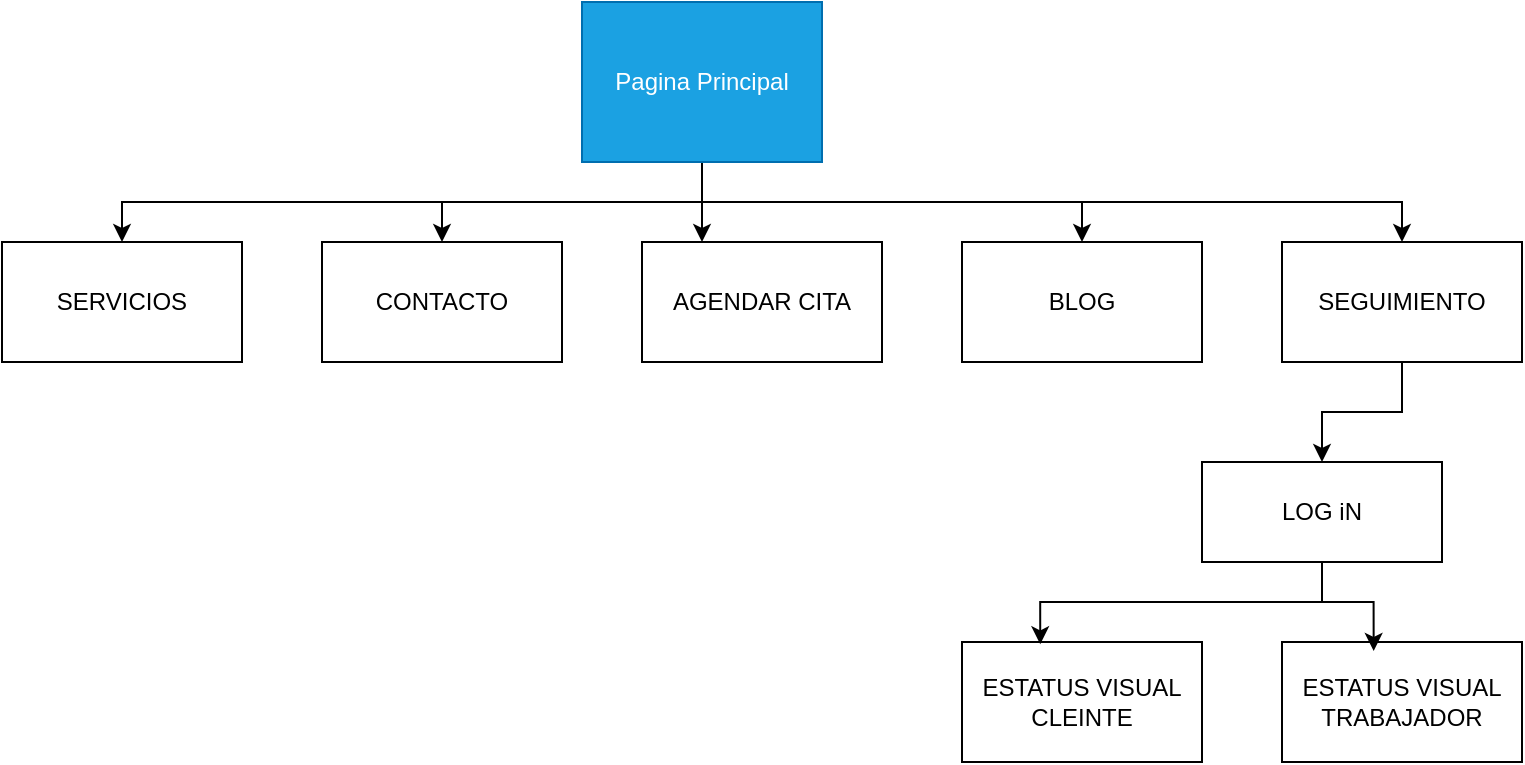 <mxfile version="26.2.2" pages="3">
  <diagram name="Estructura principal" id="ugiKhvaG9DMroQL6BSBX">
    <mxGraphModel dx="1428" dy="873" grid="1" gridSize="10" guides="1" tooltips="1" connect="1" arrows="1" fold="1" page="1" pageScale="1" pageWidth="827" pageHeight="1169" math="0" shadow="0">
      <root>
        <mxCell id="0" />
        <mxCell id="1" parent="0" />
        <mxCell id="B0sujUCTGB3bmV3TAWLk-6" style="edgeStyle=orthogonalEdgeStyle;rounded=0;orthogonalLoop=1;jettySize=auto;html=1;exitX=0.5;exitY=1;exitDx=0;exitDy=0;entryX=0.25;entryY=0;entryDx=0;entryDy=0;" parent="1" source="cHidHsqRmvtpsb219H3I-13" target="B0sujUCTGB3bmV3TAWLk-3" edge="1">
          <mxGeometry relative="1" as="geometry" />
        </mxCell>
        <mxCell id="B0sujUCTGB3bmV3TAWLk-7" style="edgeStyle=orthogonalEdgeStyle;rounded=0;orthogonalLoop=1;jettySize=auto;html=1;exitX=0.5;exitY=1;exitDx=0;exitDy=0;entryX=0.5;entryY=0;entryDx=0;entryDy=0;" parent="1" source="cHidHsqRmvtpsb219H3I-13" target="B0sujUCTGB3bmV3TAWLk-1" edge="1">
          <mxGeometry relative="1" as="geometry" />
        </mxCell>
        <mxCell id="B0sujUCTGB3bmV3TAWLk-8" style="edgeStyle=orthogonalEdgeStyle;rounded=0;orthogonalLoop=1;jettySize=auto;html=1;exitX=0.5;exitY=1;exitDx=0;exitDy=0;entryX=0.5;entryY=0;entryDx=0;entryDy=0;" parent="1" source="cHidHsqRmvtpsb219H3I-13" target="B0sujUCTGB3bmV3TAWLk-2" edge="1">
          <mxGeometry relative="1" as="geometry" />
        </mxCell>
        <mxCell id="B0sujUCTGB3bmV3TAWLk-9" style="edgeStyle=orthogonalEdgeStyle;rounded=0;orthogonalLoop=1;jettySize=auto;html=1;exitX=0.5;exitY=1;exitDx=0;exitDy=0;entryX=0.5;entryY=0;entryDx=0;entryDy=0;" parent="1" source="cHidHsqRmvtpsb219H3I-13" target="B0sujUCTGB3bmV3TAWLk-4" edge="1">
          <mxGeometry relative="1" as="geometry" />
        </mxCell>
        <mxCell id="B0sujUCTGB3bmV3TAWLk-10" style="edgeStyle=orthogonalEdgeStyle;rounded=0;orthogonalLoop=1;jettySize=auto;html=1;exitX=0.5;exitY=1;exitDx=0;exitDy=0;entryX=0.5;entryY=0;entryDx=0;entryDy=0;" parent="1" source="cHidHsqRmvtpsb219H3I-13" target="B0sujUCTGB3bmV3TAWLk-5" edge="1">
          <mxGeometry relative="1" as="geometry" />
        </mxCell>
        <UserObject label="Pagina Principal" link="data:page/id,I4UXtFt0pYxu5aKi6vrs" linkTarget="_blank" id="cHidHsqRmvtpsb219H3I-13">
          <mxCell style="rounded=0;whiteSpace=wrap;html=1;fillColor=#1ba1e2;fontColor=#ffffff;strokeColor=#006EAF;" parent="1" vertex="1">
            <mxGeometry x="330" y="40" width="120" height="80" as="geometry" />
          </mxCell>
        </UserObject>
        <UserObject label="SERVICIOS" link="data:page/id,ohpgIXoxOj_wl17Ov08U" linkTarget="_blank" id="B0sujUCTGB3bmV3TAWLk-1">
          <mxCell style="rounded=0;whiteSpace=wrap;html=1;" parent="1" vertex="1">
            <mxGeometry x="40" y="160" width="120" height="60" as="geometry" />
          </mxCell>
        </UserObject>
        <mxCell id="B0sujUCTGB3bmV3TAWLk-2" value="CONTACTO" style="rounded=0;whiteSpace=wrap;html=1;" parent="1" vertex="1">
          <mxGeometry x="200" y="160" width="120" height="60" as="geometry" />
        </mxCell>
        <mxCell id="B0sujUCTGB3bmV3TAWLk-3" value="AGENDAR CITA" style="rounded=0;whiteSpace=wrap;html=1;" parent="1" vertex="1">
          <mxGeometry x="360" y="160" width="120" height="60" as="geometry" />
        </mxCell>
        <mxCell id="B0sujUCTGB3bmV3TAWLk-4" value="BLOG" style="rounded=0;whiteSpace=wrap;html=1;" parent="1" vertex="1">
          <mxGeometry x="520" y="160" width="120" height="60" as="geometry" />
        </mxCell>
        <mxCell id="5WcSf_LOdfFIYKfZQFTG-1" style="edgeStyle=orthogonalEdgeStyle;rounded=0;orthogonalLoop=1;jettySize=auto;html=1;exitX=0.5;exitY=1;exitDx=0;exitDy=0;" parent="1" source="B0sujUCTGB3bmV3TAWLk-5" target="B0sujUCTGB3bmV3TAWLk-11" edge="1">
          <mxGeometry relative="1" as="geometry" />
        </mxCell>
        <mxCell id="B0sujUCTGB3bmV3TAWLk-5" value="SEGUIMIENTO" style="rounded=0;whiteSpace=wrap;html=1;" parent="1" vertex="1">
          <mxGeometry x="680" y="160" width="120" height="60" as="geometry" />
        </mxCell>
        <mxCell id="B0sujUCTGB3bmV3TAWLk-11" value="LOG iN" style="rounded=0;whiteSpace=wrap;html=1;" parent="1" vertex="1">
          <mxGeometry x="640" y="270" width="120" height="50" as="geometry" />
        </mxCell>
        <mxCell id="B0sujUCTGB3bmV3TAWLk-12" value="ESTATUS VISUAL CLEINTE" style="rounded=0;whiteSpace=wrap;html=1;" parent="1" vertex="1">
          <mxGeometry x="520" y="360" width="120" height="60" as="geometry" />
        </mxCell>
        <mxCell id="B0sujUCTGB3bmV3TAWLk-13" value="ESTATUS VISUAL TRABAJADOR" style="rounded=0;whiteSpace=wrap;html=1;" parent="1" vertex="1">
          <mxGeometry x="680" y="360" width="120" height="60" as="geometry" />
        </mxCell>
        <mxCell id="5WcSf_LOdfFIYKfZQFTG-2" style="edgeStyle=orthogonalEdgeStyle;rounded=0;orthogonalLoop=1;jettySize=auto;html=1;exitX=0.5;exitY=1;exitDx=0;exitDy=0;entryX=0.382;entryY=0.075;entryDx=0;entryDy=0;entryPerimeter=0;" parent="1" source="B0sujUCTGB3bmV3TAWLk-11" target="B0sujUCTGB3bmV3TAWLk-13" edge="1">
          <mxGeometry relative="1" as="geometry" />
        </mxCell>
        <mxCell id="5WcSf_LOdfFIYKfZQFTG-3" style="edgeStyle=orthogonalEdgeStyle;rounded=0;orthogonalLoop=1;jettySize=auto;html=1;exitX=0.5;exitY=1;exitDx=0;exitDy=0;entryX=0.326;entryY=0.019;entryDx=0;entryDy=0;entryPerimeter=0;" parent="1" source="B0sujUCTGB3bmV3TAWLk-11" target="B0sujUCTGB3bmV3TAWLk-12" edge="1">
          <mxGeometry relative="1" as="geometry" />
        </mxCell>
      </root>
    </mxGraphModel>
  </diagram>
  <diagram id="I4UXtFt0pYxu5aKi6vrs" name="Pagina_principal">
    <mxGraphModel dx="1428" dy="873" grid="1" gridSize="10" guides="1" tooltips="1" connect="1" arrows="1" fold="1" page="1" pageScale="1" pageWidth="827" pageHeight="1169" math="0" shadow="0">
      <root>
        <mxCell id="0" />
        <mxCell id="1" parent="0" />
        <mxCell id="WkdR9ofYTaog1wZetbwc-1" value="&lt;font style=&quot;font-size: 36px;&quot;&gt;Logo&lt;/font&gt;&lt;div&gt;&lt;br&gt;&lt;/div&gt;" style="rounded=0;whiteSpace=wrap;html=1;fillColor=#0050ef;fontColor=#ffffff;strokeColor=#001DBC;" parent="1" vertex="1">
          <mxGeometry x="40" y="10" width="120" height="90" as="geometry" />
        </mxCell>
        <mxCell id="WkdR9ofYTaog1wZetbwc-2" value="&lt;font size=&quot;3&quot;&gt;Titulo de la pagina&amp;nbsp;&lt;/font&gt;" style="rounded=0;whiteSpace=wrap;html=1;fillColor=#1ba1e2;fontColor=#ffffff;strokeColor=#006EAF;" parent="1" vertex="1">
          <mxGeometry x="180" y="10" width="620" height="60" as="geometry" />
        </mxCell>
        <mxCell id="WkdR9ofYTaog1wZetbwc-3" value="Sub titulo de la pagina" style="rounded=1;whiteSpace=wrap;html=1;fillColor=#0050ef;fontColor=#ffffff;strokeColor=#001DBC;" parent="1" vertex="1">
          <mxGeometry x="320" y="80" width="300" height="60" as="geometry" />
        </mxCell>
        <mxCell id="WkdR9ofYTaog1wZetbwc-4" value="" style="rounded=1;whiteSpace=wrap;html=1;" parent="1" vertex="1">
          <mxGeometry x="40" y="160" width="759" height="60" as="geometry" />
        </mxCell>
        <mxCell id="WkdR9ofYTaog1wZetbwc-6" value="Inicio" style="html=1;whiteSpace=wrap;fillColor=#60a917;fontColor=#ffffff;strokeColor=#2D7600;" parent="1" vertex="1">
          <mxGeometry x="70" y="167.5" width="90" height="45" as="geometry" />
        </mxCell>
        <mxCell id="WkdR9ofYTaog1wZetbwc-7" value="Servicios" style="html=1;whiteSpace=wrap;fillColor=#60a917;fontColor=#ffffff;strokeColor=#2D7600;" parent="1" vertex="1">
          <mxGeometry x="190" y="167.5" width="90" height="45" as="geometry" />
        </mxCell>
        <mxCell id="WkdR9ofYTaog1wZetbwc-8" value="Contacto" style="html=1;whiteSpace=wrap;fillColor=#60a917;fontColor=#ffffff;strokeColor=#2D7600;" parent="1" vertex="1">
          <mxGeometry x="310" y="167.5" width="90" height="45" as="geometry" />
        </mxCell>
        <mxCell id="WkdR9ofYTaog1wZetbwc-9" value="Agendar una cita" style="html=1;whiteSpace=wrap;fillColor=#60a917;fontColor=#ffffff;strokeColor=#2D7600;" parent="1" vertex="1">
          <mxGeometry x="430" y="167.5" width="90" height="45" as="geometry" />
        </mxCell>
        <mxCell id="WkdR9ofYTaog1wZetbwc-10" value="Blog" style="html=1;whiteSpace=wrap;fillColor=#60a917;fontColor=#ffffff;strokeColor=#2D7600;" parent="1" vertex="1">
          <mxGeometry x="550" y="167.5" width="90" height="45" as="geometry" />
        </mxCell>
        <mxCell id="WkdR9ofYTaog1wZetbwc-11" value="Seguimiento Evento" style="html=1;whiteSpace=wrap;fillColor=#60a917;fontColor=#ffffff;strokeColor=#2D7600;" parent="1" vertex="1">
          <mxGeometry x="670" y="167.5" width="90" height="45" as="geometry" />
        </mxCell>
        <mxCell id="WkdR9ofYTaog1wZetbwc-12" value="" style="rounded=0;whiteSpace=wrap;html=1;" parent="1" vertex="1">
          <mxGeometry x="40" y="280" width="290" height="550" as="geometry" />
        </mxCell>
        <mxCell id="WkdR9ofYTaog1wZetbwc-13" value="" style="rounded=0;whiteSpace=wrap;html=1;" parent="1" vertex="1">
          <mxGeometry x="509" y="280" width="290" height="550" as="geometry" />
        </mxCell>
        <mxCell id="WkdR9ofYTaog1wZetbwc-14" value="2025" style="rounded=0;whiteSpace=wrap;html=1;rotation=0;" parent="1" vertex="1">
          <mxGeometry x="359.5" y="470" width="120" height="80" as="geometry" />
        </mxCell>
        <mxCell id="WkdR9ofYTaog1wZetbwc-15" value="2026" style="rounded=0;whiteSpace=wrap;html=1;rotation=0;" parent="1" vertex="1">
          <mxGeometry x="354.5" y="620" width="130" height="80" as="geometry" />
        </mxCell>
        <mxCell id="WkdR9ofYTaog1wZetbwc-17" value="&lt;h1 style=&quot;margin-top: 0px;&quot;&gt;Servicios sin entrar en detalle de una boda&lt;/h1&gt;" style="text;html=1;whiteSpace=wrap;overflow=hidden;rounded=0;" parent="1" vertex="1">
          <mxGeometry x="50" y="290" width="220" height="120" as="geometry" />
        </mxCell>
        <mxCell id="WkdR9ofYTaog1wZetbwc-18" value="&lt;h1 style=&quot;margin-top: 0px;&quot;&gt;Servicios sin entrar en detalles del servicio de despedida de soltero/a&lt;/h1&gt;" style="text;html=1;whiteSpace=wrap;overflow=hidden;rounded=0;" parent="1" vertex="1">
          <mxGeometry x="530" y="290" width="220" height="170" as="geometry" />
        </mxCell>
        <mxCell id="WkdR9ofYTaog1wZetbwc-25" value="" style="rounded=0;whiteSpace=wrap;html=1;" parent="1" vertex="1">
          <mxGeometry x="40" y="920" width="760" height="180" as="geometry" />
        </mxCell>
        <mxCell id="WkdR9ofYTaog1wZetbwc-26" value="REDES SOCIALES" style="rounded=0;whiteSpace=wrap;html=1;" parent="1" vertex="1">
          <mxGeometry x="65" y="940" width="70" height="30" as="geometry" />
        </mxCell>
        <mxCell id="WkdR9ofYTaog1wZetbwc-27" value="FACEBOOCK" style="shape=process;whiteSpace=wrap;html=1;backgroundOutline=1;" parent="1" vertex="1">
          <mxGeometry x="190" y="940" width="120" height="60" as="geometry" />
        </mxCell>
        <mxCell id="WkdR9ofYTaog1wZetbwc-28" value="INSTAGRAM" style="shape=process;whiteSpace=wrap;html=1;backgroundOutline=1;" parent="1" vertex="1">
          <mxGeometry x="364.5" y="940" width="120" height="60" as="geometry" />
        </mxCell>
        <mxCell id="WkdR9ofYTaog1wZetbwc-29" value="LINKEDIN" style="shape=process;whiteSpace=wrap;html=1;backgroundOutline=1;" parent="1" vertex="1">
          <mxGeometry x="535" y="940" width="120" height="60" as="geometry" />
        </mxCell>
        <mxCell id="WkdR9ofYTaog1wZetbwc-31" value="DERECHOS Y PRIVACIDAD DE LA PAGINA WEB" style="shape=document;whiteSpace=wrap;html=1;boundedLbl=1;" parent="1" vertex="1">
          <mxGeometry x="40" y="1050" width="760" height="80" as="geometry" />
        </mxCell>
        <mxCell id="eDp6tRUjTPT1obds7xBd-1" value="&lt;h1 style=&quot;margin-top: 0px;&quot;&gt;Fechas disponible&lt;/h1&gt;" style="text;html=1;whiteSpace=wrap;overflow=hidden;rounded=0;" parent="1" vertex="1">
          <mxGeometry x="359" y="300" width="131" height="120" as="geometry" />
        </mxCell>
      </root>
    </mxGraphModel>
  </diagram>
  <diagram id="ohpgIXoxOj_wl17Ov08U" name="SERVICIOS">
    <mxGraphModel dx="1428" dy="873" grid="1" gridSize="10" guides="1" tooltips="1" connect="1" arrows="1" fold="1" page="1" pageScale="1" pageWidth="827" pageHeight="1169" math="0" shadow="0">
      <root>
        <mxCell id="0" />
        <mxCell id="1" parent="0" />
        <mxCell id="8OGMqWF_TuwmzmGcMEBn-1" value="&lt;font style=&quot;font-size: 36px;&quot;&gt;Logo&lt;/font&gt;&lt;div&gt;&lt;br&gt;&lt;/div&gt;" style="rounded=0;whiteSpace=wrap;html=1;fillColor=#0050ef;fontColor=#ffffff;strokeColor=#001DBC;" parent="1" vertex="1">
          <mxGeometry x="40" y="10" width="120" height="90" as="geometry" />
        </mxCell>
        <mxCell id="8OGMqWF_TuwmzmGcMEBn-2" value="&lt;font size=&quot;3&quot;&gt;Titulo de la pagina&amp;nbsp;&lt;/font&gt;" style="rounded=0;whiteSpace=wrap;html=1;fillColor=#1ba1e2;fontColor=#ffffff;strokeColor=#006EAF;" parent="1" vertex="1">
          <mxGeometry x="180" y="10" width="620" height="60" as="geometry" />
        </mxCell>
        <mxCell id="8OGMqWF_TuwmzmGcMEBn-3" value="Sub titulo de la pagina" style="rounded=1;whiteSpace=wrap;html=1;fillColor=#0050ef;fontColor=#ffffff;strokeColor=#001DBC;" parent="1" vertex="1">
          <mxGeometry x="320" y="80" width="300" height="60" as="geometry" />
        </mxCell>
        <mxCell id="8OGMqWF_TuwmzmGcMEBn-4" value="" style="rounded=1;whiteSpace=wrap;html=1;" parent="1" vertex="1">
          <mxGeometry x="40" y="160" width="759" height="60" as="geometry" />
        </mxCell>
        <mxCell id="8OGMqWF_TuwmzmGcMEBn-5" value="Inicio" style="html=1;whiteSpace=wrap;fillColor=#60a917;fontColor=#ffffff;strokeColor=#2D7600;" parent="1" vertex="1">
          <mxGeometry x="70" y="167.5" width="90" height="45" as="geometry" />
        </mxCell>
        <mxCell id="8OGMqWF_TuwmzmGcMEBn-6" value="Servicios" style="html=1;whiteSpace=wrap;fillColor=#60a917;fontColor=#ffffff;strokeColor=#2D7600;" parent="1" vertex="1">
          <mxGeometry x="190" y="167.5" width="90" height="45" as="geometry" />
        </mxCell>
        <mxCell id="8OGMqWF_TuwmzmGcMEBn-7" value="Contacto" style="html=1;whiteSpace=wrap;fillColor=#60a917;fontColor=#ffffff;strokeColor=#2D7600;" parent="1" vertex="1">
          <mxGeometry x="310" y="167.5" width="90" height="45" as="geometry" />
        </mxCell>
        <mxCell id="8OGMqWF_TuwmzmGcMEBn-8" value="Agendar una cita" style="html=1;whiteSpace=wrap;fillColor=#60a917;fontColor=#ffffff;strokeColor=#2D7600;" parent="1" vertex="1">
          <mxGeometry x="430" y="167.5" width="90" height="45" as="geometry" />
        </mxCell>
        <mxCell id="8OGMqWF_TuwmzmGcMEBn-9" value="Blog" style="html=1;whiteSpace=wrap;fillColor=#60a917;fontColor=#ffffff;strokeColor=#2D7600;" parent="1" vertex="1">
          <mxGeometry x="550" y="167.5" width="90" height="45" as="geometry" />
        </mxCell>
        <mxCell id="8OGMqWF_TuwmzmGcMEBn-10" value="Seguimiento Evento" style="html=1;whiteSpace=wrap;fillColor=#60a917;fontColor=#ffffff;strokeColor=#2D7600;" parent="1" vertex="1">
          <mxGeometry x="670" y="167.5" width="90" height="45" as="geometry" />
        </mxCell>
        <mxCell id="eFc0f5R2C5IZ450AXF3Y-1" value="" style="rounded=0;whiteSpace=wrap;html=1;" parent="1" vertex="1">
          <mxGeometry x="34" y="250" width="766" height="200" as="geometry" />
        </mxCell>
        <mxCell id="eFc0f5R2C5IZ450AXF3Y-3" value="DESPEDIDAS" style="ellipse;whiteSpace=wrap;html=1;aspect=fixed;" parent="1" vertex="1">
          <mxGeometry x="135" y="297.5" width="105" height="105" as="geometry" />
        </mxCell>
        <mxCell id="eFc0f5R2C5IZ450AXF3Y-4" value="VESTIDO DE BODAS" style="ellipse;whiteSpace=wrap;html=1;aspect=fixed;" parent="1" vertex="1">
          <mxGeometry x="390" y="290" width="105" height="105" as="geometry" />
        </mxCell>
        <mxCell id="eFc0f5R2C5IZ450AXF3Y-5" value="LUNAS DE MIEL" style="ellipse;whiteSpace=wrap;html=1;aspect=fixed;" parent="1" vertex="1">
          <mxGeometry x="620" y="290" width="105" height="105" as="geometry" />
        </mxCell>
        <mxCell id="Tgf38gkMUYgrhlOBpdC_-1" value="" style="rounded=0;whiteSpace=wrap;html=1;" parent="1" vertex="1">
          <mxGeometry x="40" y="920" width="760" height="180" as="geometry" />
        </mxCell>
        <mxCell id="Tgf38gkMUYgrhlOBpdC_-2" value="REDES SOCIALES" style="rounded=0;whiteSpace=wrap;html=1;" parent="1" vertex="1">
          <mxGeometry x="65" y="940" width="70" height="30" as="geometry" />
        </mxCell>
        <mxCell id="Tgf38gkMUYgrhlOBpdC_-3" value="FACEBOOCK" style="shape=process;whiteSpace=wrap;html=1;backgroundOutline=1;" parent="1" vertex="1">
          <mxGeometry x="190" y="940" width="120" height="60" as="geometry" />
        </mxCell>
        <mxCell id="Tgf38gkMUYgrhlOBpdC_-4" value="INSTAGRAM" style="shape=process;whiteSpace=wrap;html=1;backgroundOutline=1;" parent="1" vertex="1">
          <mxGeometry x="364.5" y="940" width="120" height="60" as="geometry" />
        </mxCell>
        <mxCell id="Tgf38gkMUYgrhlOBpdC_-5" value="LINKEDIN" style="shape=process;whiteSpace=wrap;html=1;backgroundOutline=1;" parent="1" vertex="1">
          <mxGeometry x="535" y="940" width="120" height="60" as="geometry" />
        </mxCell>
        <mxCell id="Tgf38gkMUYgrhlOBpdC_-6" value="DERECHOS Y PRIVACIDAD DE LA PAGINA WEB" style="shape=document;whiteSpace=wrap;html=1;boundedLbl=1;" parent="1" vertex="1">
          <mxGeometry x="40" y="1050" width="760" height="80" as="geometry" />
        </mxCell>
        <mxCell id="Tgf38gkMUYgrhlOBpdC_-7" value="" style="rounded=0;whiteSpace=wrap;html=1;" parent="1" vertex="1">
          <mxGeometry x="40" y="520" width="370" height="360" as="geometry" />
        </mxCell>
        <mxCell id="Tgf38gkMUYgrhlOBpdC_-8" value="&lt;h1 style=&quot;margin-top: 0px;&quot;&gt;SERVICIO BODA&lt;/h1&gt;" style="text;html=1;whiteSpace=wrap;overflow=hidden;rounded=0;" parent="1" vertex="1">
          <mxGeometry x="53.5" y="540" width="320" height="50" as="geometry" />
        </mxCell>
        <mxCell id="Tgf38gkMUYgrhlOBpdC_-9" value="FOTO 1" style="rounded=0;whiteSpace=wrap;html=1;" parent="1" vertex="1">
          <mxGeometry x="80" y="730" width="150" height="110" as="geometry" />
        </mxCell>
        <mxCell id="JeZx_N-_kqlY-HnoD7Ap-1" value="" style="rounded=0;whiteSpace=wrap;html=1;" parent="1" vertex="1">
          <mxGeometry x="480" y="520" width="320" height="160" as="geometry" />
        </mxCell>
        <mxCell id="aap4F9CpGscXXYI1PPqK-1" value="" style="rounded=0;whiteSpace=wrap;html=1;" parent="1" vertex="1">
          <mxGeometry x="478.5" y="720" width="320" height="160" as="geometry" />
        </mxCell>
        <mxCell id="n61vg7NGyWm68DioxPDJ-1" value="&lt;h1 style=&quot;margin-top: 0px;&quot;&gt;SERVICIO DIVORCIO&lt;/h1&gt;" style="text;html=1;whiteSpace=wrap;overflow=hidden;rounded=0;" parent="1" vertex="1">
          <mxGeometry x="490" y="534.5" width="180" height="85.5" as="geometry" />
        </mxCell>
        <mxCell id="n61vg7NGyWm68DioxPDJ-2" value="&lt;h1 style=&quot;margin-top: 0px;&quot;&gt;PARTYPLANER&lt;/h1&gt;" style="text;html=1;whiteSpace=wrap;overflow=hidden;rounded=0;" parent="1" vertex="1">
          <mxGeometry x="490" y="730" width="180" height="85.5" as="geometry" />
        </mxCell>
      </root>
    </mxGraphModel>
  </diagram>
</mxfile>
